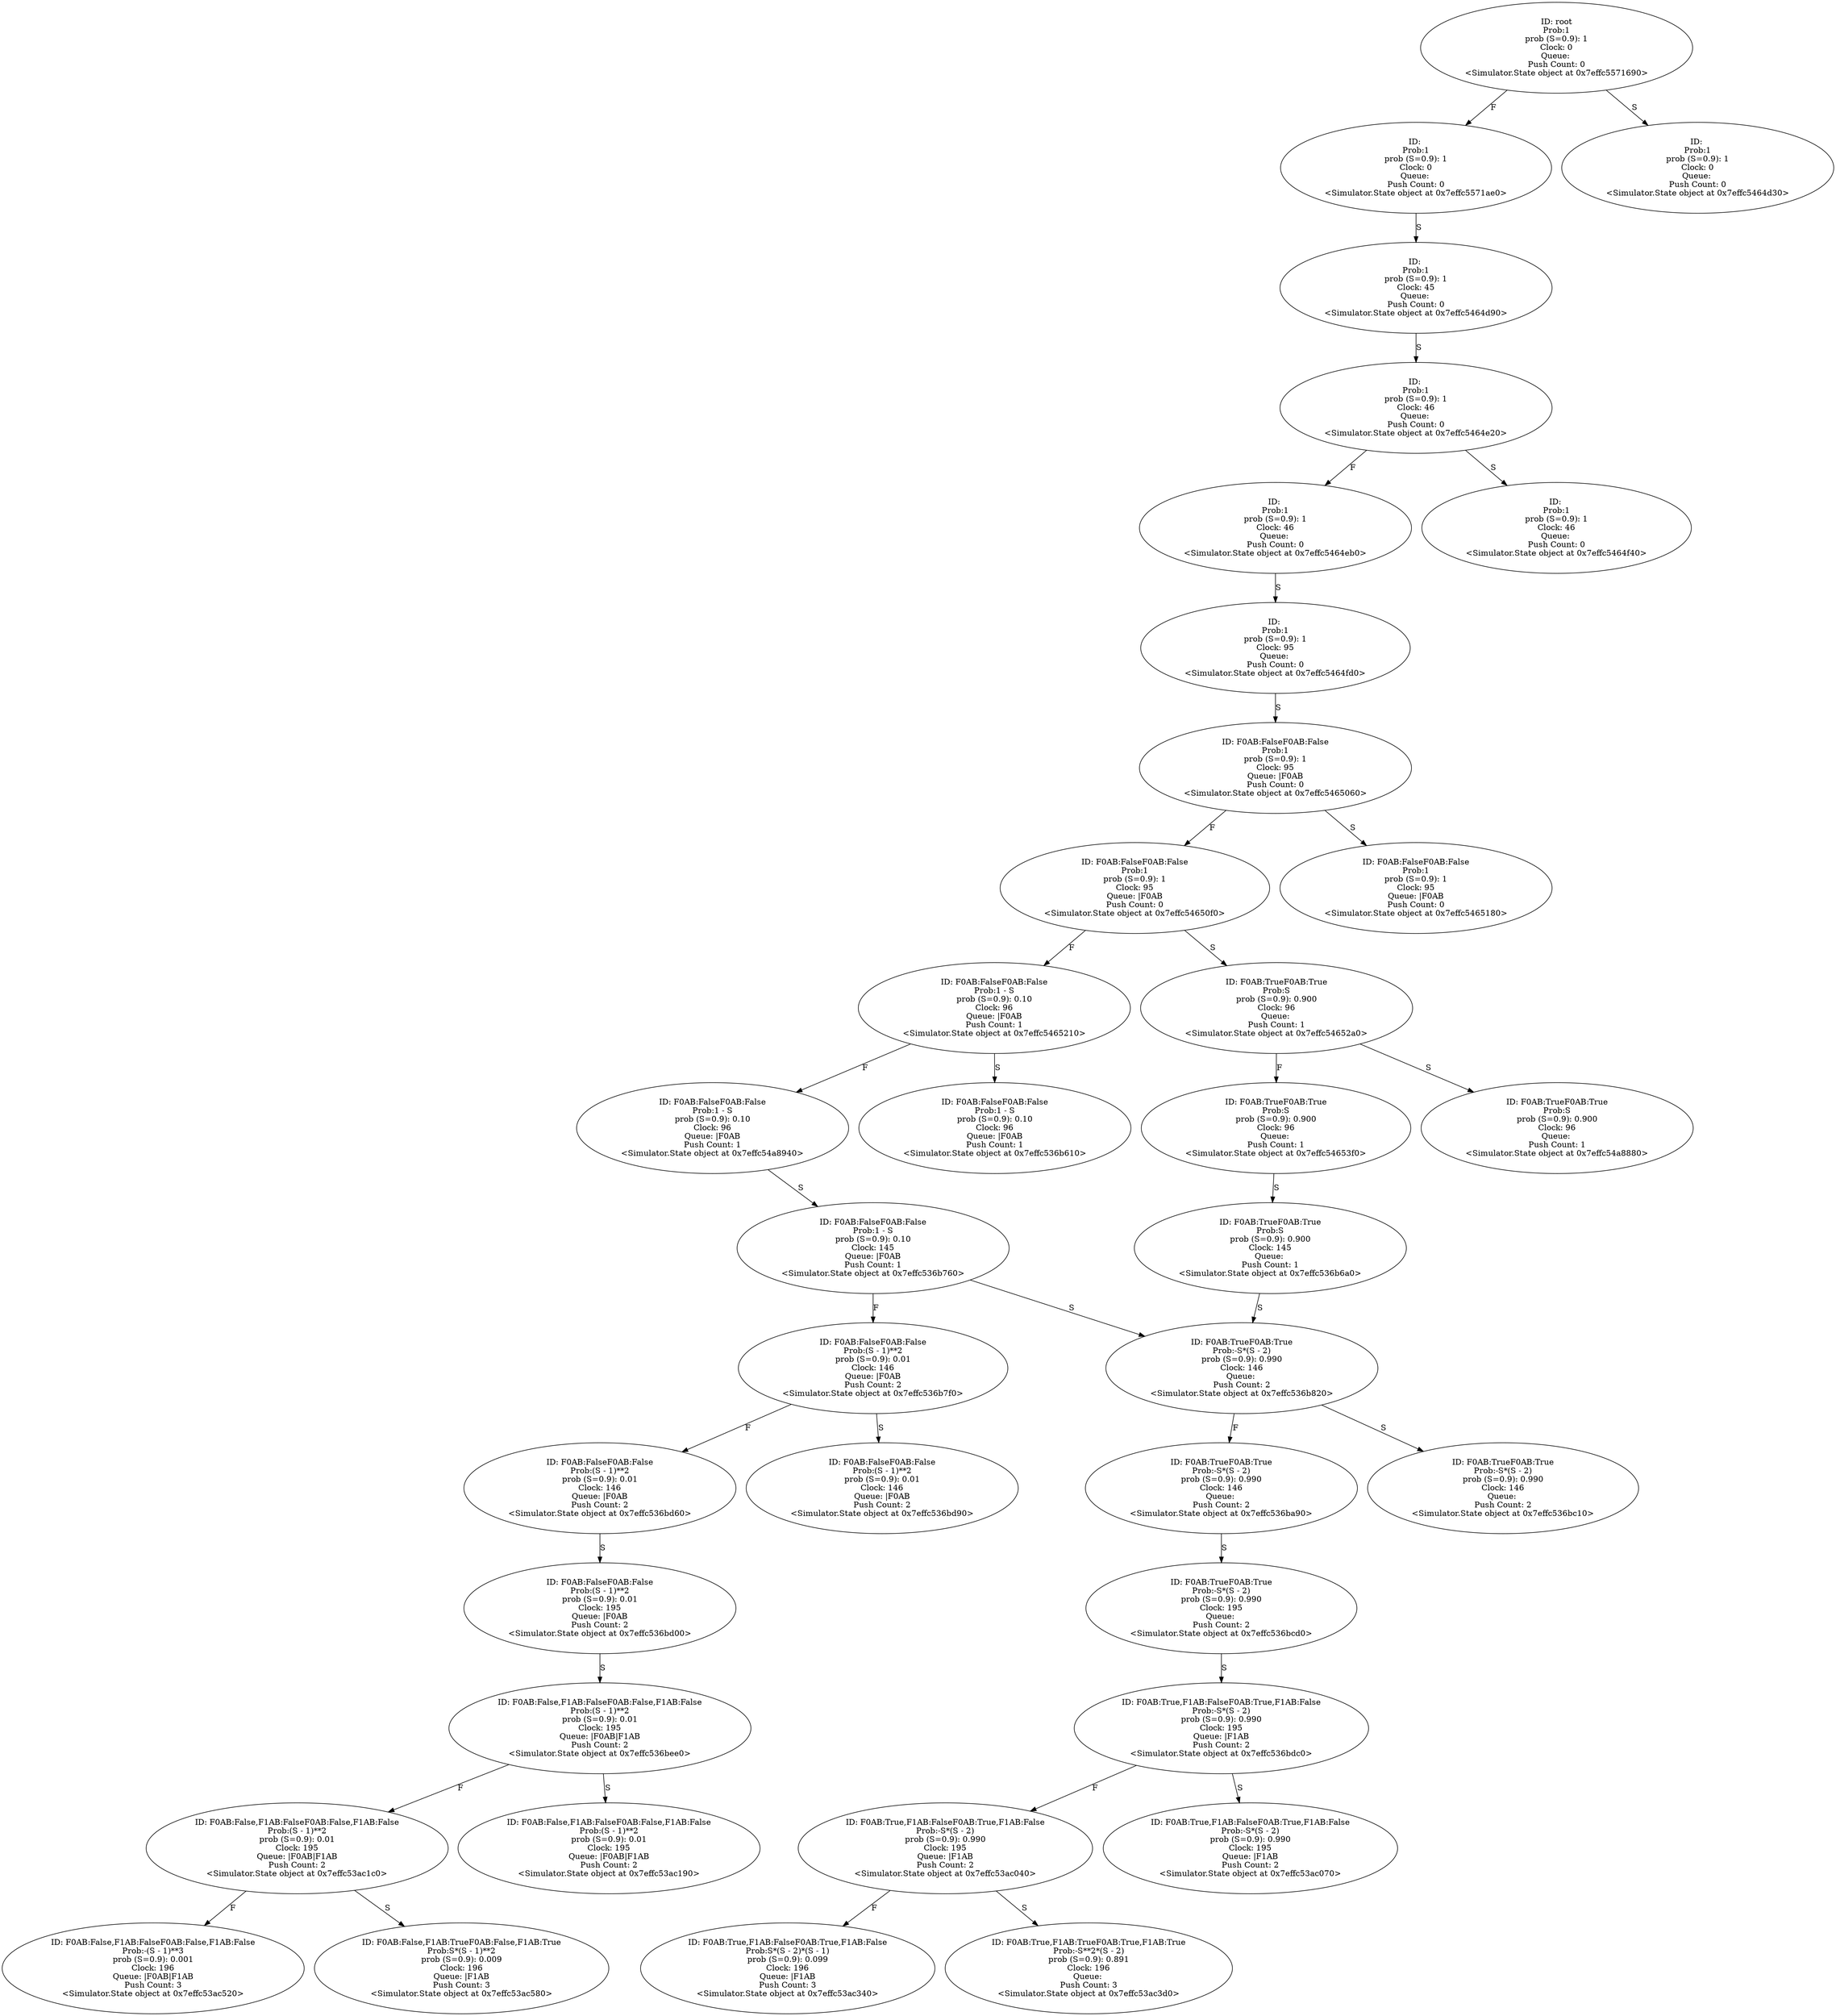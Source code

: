 digraph "./Output/./controled_frequency_S50_R100_t5_tPlus200" {
	<Simulator.State object at 0x7effc5571690> [label="ID: root
Prob:1
prob (S=0.9): 1
Clock: 0
Queue: 
Push Count: 0
<Simulator.State object at 0x7effc5571690>"]
	<Simulator.State object at 0x7effc5571690> -> <Simulator.State object at 0x7effc5571ae0> [label=F]
	<Simulator.State object at 0x7effc5571690> -> <Simulator.State object at 0x7effc5464d30> [label=S]
	<Simulator.State object at 0x7effc5571ae0> [label="ID: 
Prob:1
prob (S=0.9): 1
Clock: 0
Queue: 
Push Count: 0
<Simulator.State object at 0x7effc5571ae0>"]
	<Simulator.State object at 0x7effc5571ae0> -> <Simulator.State object at 0x7effc5464d90> [label=S]
	<Simulator.State object at 0x7effc5464d30> [label="ID: 
Prob:1
prob (S=0.9): 1
Clock: 0
Queue: 
Push Count: 0
<Simulator.State object at 0x7effc5464d30>"]
	<Simulator.State object at 0x7effc5464d90> [label="ID: 
Prob:1
prob (S=0.9): 1
Clock: 45
Queue: 
Push Count: 0
<Simulator.State object at 0x7effc5464d90>"]
	<Simulator.State object at 0x7effc5464d90> -> <Simulator.State object at 0x7effc5464e20> [label=S]
	<Simulator.State object at 0x7effc5464e20> [label="ID: 
Prob:1
prob (S=0.9): 1
Clock: 46
Queue: 
Push Count: 0
<Simulator.State object at 0x7effc5464e20>"]
	<Simulator.State object at 0x7effc5464e20> -> <Simulator.State object at 0x7effc5464eb0> [label=F]
	<Simulator.State object at 0x7effc5464e20> -> <Simulator.State object at 0x7effc5464f40> [label=S]
	<Simulator.State object at 0x7effc5464eb0> [label="ID: 
Prob:1
prob (S=0.9): 1
Clock: 46
Queue: 
Push Count: 0
<Simulator.State object at 0x7effc5464eb0>"]
	<Simulator.State object at 0x7effc5464eb0> -> <Simulator.State object at 0x7effc5464fd0> [label=S]
	<Simulator.State object at 0x7effc5464f40> [label="ID: 
Prob:1
prob (S=0.9): 1
Clock: 46
Queue: 
Push Count: 0
<Simulator.State object at 0x7effc5464f40>"]
	<Simulator.State object at 0x7effc5464fd0> [label="ID: 
Prob:1
prob (S=0.9): 1
Clock: 95
Queue: 
Push Count: 0
<Simulator.State object at 0x7effc5464fd0>"]
	<Simulator.State object at 0x7effc5464fd0> -> <Simulator.State object at 0x7effc5465060> [label=S]
	<Simulator.State object at 0x7effc5465060> [label="ID: F0AB:FalseF0AB:False
Prob:1
prob (S=0.9): 1
Clock: 95
Queue: |F0AB
Push Count: 0
<Simulator.State object at 0x7effc5465060>"]
	<Simulator.State object at 0x7effc5465060> -> <Simulator.State object at 0x7effc54650f0> [label=F]
	<Simulator.State object at 0x7effc5465060> -> <Simulator.State object at 0x7effc5465180> [label=S]
	<Simulator.State object at 0x7effc54650f0> [label="ID: F0AB:FalseF0AB:False
Prob:1
prob (S=0.9): 1
Clock: 95
Queue: |F0AB
Push Count: 0
<Simulator.State object at 0x7effc54650f0>"]
	<Simulator.State object at 0x7effc54650f0> -> <Simulator.State object at 0x7effc5465210> [label=F]
	<Simulator.State object at 0x7effc54650f0> -> <Simulator.State object at 0x7effc54652a0> [label=S]
	<Simulator.State object at 0x7effc5465180> [label="ID: F0AB:FalseF0AB:False
Prob:1
prob (S=0.9): 1
Clock: 95
Queue: |F0AB
Push Count: 0
<Simulator.State object at 0x7effc5465180>"]
	<Simulator.State object at 0x7effc5465210> [label="ID: F0AB:FalseF0AB:False
Prob:1 - S
prob (S=0.9): 0.10
Clock: 96
Queue: |F0AB
Push Count: 1
<Simulator.State object at 0x7effc5465210>"]
	<Simulator.State object at 0x7effc5465210> -> <Simulator.State object at 0x7effc54a8940> [label=F]
	<Simulator.State object at 0x7effc5465210> -> <Simulator.State object at 0x7effc536b610> [label=S]
	<Simulator.State object at 0x7effc54652a0> [label="ID: F0AB:TrueF0AB:True
Prob:S
prob (S=0.9): 0.900
Clock: 96
Queue: 
Push Count: 1
<Simulator.State object at 0x7effc54652a0>"]
	<Simulator.State object at 0x7effc54652a0> -> <Simulator.State object at 0x7effc54653f0> [label=F]
	<Simulator.State object at 0x7effc54652a0> -> <Simulator.State object at 0x7effc54a8880> [label=S]
	<Simulator.State object at 0x7effc54a8940> [label="ID: F0AB:FalseF0AB:False
Prob:1 - S
prob (S=0.9): 0.10
Clock: 96
Queue: |F0AB
Push Count: 1
<Simulator.State object at 0x7effc54a8940>"]
	<Simulator.State object at 0x7effc54a8940> -> <Simulator.State object at 0x7effc536b760> [label=S]
	<Simulator.State object at 0x7effc536b610> [label="ID: F0AB:FalseF0AB:False
Prob:1 - S
prob (S=0.9): 0.10
Clock: 96
Queue: |F0AB
Push Count: 1
<Simulator.State object at 0x7effc536b610>"]
	<Simulator.State object at 0x7effc54653f0> [label="ID: F0AB:TrueF0AB:True
Prob:S
prob (S=0.9): 0.900
Clock: 96
Queue: 
Push Count: 1
<Simulator.State object at 0x7effc54653f0>"]
	<Simulator.State object at 0x7effc54653f0> -> <Simulator.State object at 0x7effc536b6a0> [label=S]
	<Simulator.State object at 0x7effc54a8880> [label="ID: F0AB:TrueF0AB:True
Prob:S
prob (S=0.9): 0.900
Clock: 96
Queue: 
Push Count: 1
<Simulator.State object at 0x7effc54a8880>"]
	<Simulator.State object at 0x7effc536b760> [label="ID: F0AB:FalseF0AB:False
Prob:1 - S
prob (S=0.9): 0.10
Clock: 145
Queue: |F0AB
Push Count: 1
<Simulator.State object at 0x7effc536b760>"]
	<Simulator.State object at 0x7effc536b760> -> <Simulator.State object at 0x7effc536b7f0> [label=F]
	<Simulator.State object at 0x7effc536b760> -> <Simulator.State object at 0x7effc536b820> [label=S]
	<Simulator.State object at 0x7effc536b6a0> [label="ID: F0AB:TrueF0AB:True
Prob:S
prob (S=0.9): 0.900
Clock: 145
Queue: 
Push Count: 1
<Simulator.State object at 0x7effc536b6a0>"]
	<Simulator.State object at 0x7effc536b6a0> -> <Simulator.State object at 0x7effc536b820> [label=S]
	<Simulator.State object at 0x7effc536b7f0> [label="ID: F0AB:FalseF0AB:False
Prob:(S - 1)**2
prob (S=0.9): 0.01
Clock: 146
Queue: |F0AB
Push Count: 2
<Simulator.State object at 0x7effc536b7f0>"]
	<Simulator.State object at 0x7effc536b7f0> -> <Simulator.State object at 0x7effc536bd60> [label=F]
	<Simulator.State object at 0x7effc536b7f0> -> <Simulator.State object at 0x7effc536bd90> [label=S]
	<Simulator.State object at 0x7effc536b820> [label="ID: F0AB:TrueF0AB:True
Prob:-S*(S - 2)
prob (S=0.9): 0.990
Clock: 146
Queue: 
Push Count: 2
<Simulator.State object at 0x7effc536b820>"]
	<Simulator.State object at 0x7effc536b820> -> <Simulator.State object at 0x7effc536ba90> [label=F]
	<Simulator.State object at 0x7effc536b820> -> <Simulator.State object at 0x7effc536bc10> [label=S]
	<Simulator.State object at 0x7effc536bd60> [label="ID: F0AB:FalseF0AB:False
Prob:(S - 1)**2
prob (S=0.9): 0.01
Clock: 146
Queue: |F0AB
Push Count: 2
<Simulator.State object at 0x7effc536bd60>"]
	<Simulator.State object at 0x7effc536bd60> -> <Simulator.State object at 0x7effc536bd00> [label=S]
	<Simulator.State object at 0x7effc536bd90> [label="ID: F0AB:FalseF0AB:False
Prob:(S - 1)**2
prob (S=0.9): 0.01
Clock: 146
Queue: |F0AB
Push Count: 2
<Simulator.State object at 0x7effc536bd90>"]
	<Simulator.State object at 0x7effc536ba90> [label="ID: F0AB:TrueF0AB:True
Prob:-S*(S - 2)
prob (S=0.9): 0.990
Clock: 146
Queue: 
Push Count: 2
<Simulator.State object at 0x7effc536ba90>"]
	<Simulator.State object at 0x7effc536ba90> -> <Simulator.State object at 0x7effc536bcd0> [label=S]
	<Simulator.State object at 0x7effc536bc10> [label="ID: F0AB:TrueF0AB:True
Prob:-S*(S - 2)
prob (S=0.9): 0.990
Clock: 146
Queue: 
Push Count: 2
<Simulator.State object at 0x7effc536bc10>"]
	<Simulator.State object at 0x7effc536bd00> [label="ID: F0AB:FalseF0AB:False
Prob:(S - 1)**2
prob (S=0.9): 0.01
Clock: 195
Queue: |F0AB
Push Count: 2
<Simulator.State object at 0x7effc536bd00>"]
	<Simulator.State object at 0x7effc536bd00> -> <Simulator.State object at 0x7effc536bee0> [label=S]
	<Simulator.State object at 0x7effc536bcd0> [label="ID: F0AB:TrueF0AB:True
Prob:-S*(S - 2)
prob (S=0.9): 0.990
Clock: 195
Queue: 
Push Count: 2
<Simulator.State object at 0x7effc536bcd0>"]
	<Simulator.State object at 0x7effc536bcd0> -> <Simulator.State object at 0x7effc536bdc0> [label=S]
	<Simulator.State object at 0x7effc536bee0> [label="ID: F0AB:False,F1AB:FalseF0AB:False,F1AB:False
Prob:(S - 1)**2
prob (S=0.9): 0.01
Clock: 195
Queue: |F0AB|F1AB
Push Count: 2
<Simulator.State object at 0x7effc536bee0>"]
	<Simulator.State object at 0x7effc536bee0> -> <Simulator.State object at 0x7effc53ac1c0> [label=F]
	<Simulator.State object at 0x7effc536bee0> -> <Simulator.State object at 0x7effc53ac190> [label=S]
	<Simulator.State object at 0x7effc536bdc0> [label="ID: F0AB:True,F1AB:FalseF0AB:True,F1AB:False
Prob:-S*(S - 2)
prob (S=0.9): 0.990
Clock: 195
Queue: |F1AB
Push Count: 2
<Simulator.State object at 0x7effc536bdc0>"]
	<Simulator.State object at 0x7effc536bdc0> -> <Simulator.State object at 0x7effc53ac040> [label=F]
	<Simulator.State object at 0x7effc536bdc0> -> <Simulator.State object at 0x7effc53ac070> [label=S]
	<Simulator.State object at 0x7effc53ac1c0> [label="ID: F0AB:False,F1AB:FalseF0AB:False,F1AB:False
Prob:(S - 1)**2
prob (S=0.9): 0.01
Clock: 195
Queue: |F0AB|F1AB
Push Count: 2
<Simulator.State object at 0x7effc53ac1c0>"]
	<Simulator.State object at 0x7effc53ac1c0> -> <Simulator.State object at 0x7effc53ac520> [label=F]
	<Simulator.State object at 0x7effc53ac1c0> -> <Simulator.State object at 0x7effc53ac580> [label=S]
	<Simulator.State object at 0x7effc53ac190> [label="ID: F0AB:False,F1AB:FalseF0AB:False,F1AB:False
Prob:(S - 1)**2
prob (S=0.9): 0.01
Clock: 195
Queue: |F0AB|F1AB
Push Count: 2
<Simulator.State object at 0x7effc53ac190>"]
	<Simulator.State object at 0x7effc53ac040> [label="ID: F0AB:True,F1AB:FalseF0AB:True,F1AB:False
Prob:-S*(S - 2)
prob (S=0.9): 0.990
Clock: 195
Queue: |F1AB
Push Count: 2
<Simulator.State object at 0x7effc53ac040>"]
	<Simulator.State object at 0x7effc53ac040> -> <Simulator.State object at 0x7effc53ac340> [label=F]
	<Simulator.State object at 0x7effc53ac040> -> <Simulator.State object at 0x7effc53ac3d0> [label=S]
	<Simulator.State object at 0x7effc53ac070> [label="ID: F0AB:True,F1AB:FalseF0AB:True,F1AB:False
Prob:-S*(S - 2)
prob (S=0.9): 0.990
Clock: 195
Queue: |F1AB
Push Count: 2
<Simulator.State object at 0x7effc53ac070>"]
	<Simulator.State object at 0x7effc53ac520> [label="ID: F0AB:False,F1AB:FalseF0AB:False,F1AB:False
Prob:-(S - 1)**3
prob (S=0.9): 0.001
Clock: 196
Queue: |F0AB|F1AB
Push Count: 3
<Simulator.State object at 0x7effc53ac520>"]
	<Simulator.State object at 0x7effc53ac580> [label="ID: F0AB:False,F1AB:TrueF0AB:False,F1AB:True
Prob:S*(S - 1)**2
prob (S=0.9): 0.009
Clock: 196
Queue: |F1AB
Push Count: 3
<Simulator.State object at 0x7effc53ac580>"]
	<Simulator.State object at 0x7effc53ac340> [label="ID: F0AB:True,F1AB:FalseF0AB:True,F1AB:False
Prob:S*(S - 2)*(S - 1)
prob (S=0.9): 0.099
Clock: 196
Queue: |F1AB
Push Count: 3
<Simulator.State object at 0x7effc53ac340>"]
	<Simulator.State object at 0x7effc53ac3d0> [label="ID: F0AB:True,F1AB:TrueF0AB:True,F1AB:True
Prob:-S**2*(S - 2)
prob (S=0.9): 0.891
Clock: 196
Queue: 
Push Count: 3
<Simulator.State object at 0x7effc53ac3d0>"]
}
